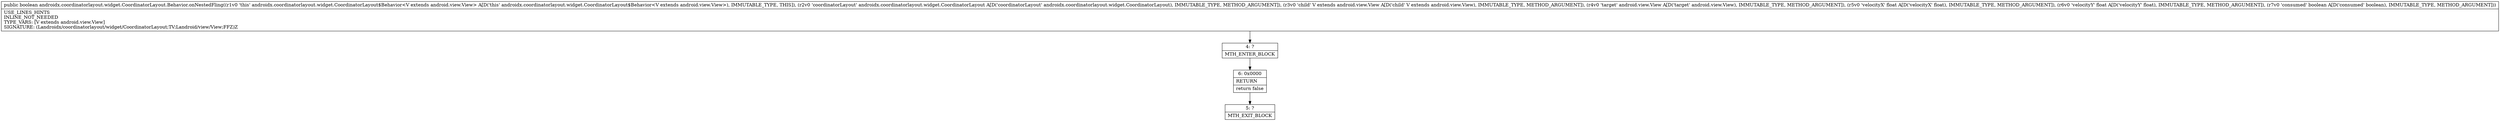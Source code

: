 digraph "CFG forandroidx.coordinatorlayout.widget.CoordinatorLayout.Behavior.onNestedFling(Landroidx\/coordinatorlayout\/widget\/CoordinatorLayout;Landroid\/view\/View;Landroid\/view\/View;FFZ)Z" {
Node_4 [shape=record,label="{4\:\ ?|MTH_ENTER_BLOCK\l}"];
Node_6 [shape=record,label="{6\:\ 0x0000|RETURN\l|return false\l}"];
Node_5 [shape=record,label="{5\:\ ?|MTH_EXIT_BLOCK\l}"];
MethodNode[shape=record,label="{public boolean androidx.coordinatorlayout.widget.CoordinatorLayout.Behavior.onNestedFling((r1v0 'this' androidx.coordinatorlayout.widget.CoordinatorLayout$Behavior\<V extends android.view.View\> A[D('this' androidx.coordinatorlayout.widget.CoordinatorLayout$Behavior\<V extends android.view.View\>), IMMUTABLE_TYPE, THIS]), (r2v0 'coordinatorLayout' androidx.coordinatorlayout.widget.CoordinatorLayout A[D('coordinatorLayout' androidx.coordinatorlayout.widget.CoordinatorLayout), IMMUTABLE_TYPE, METHOD_ARGUMENT]), (r3v0 'child' V extends android.view.View A[D('child' V extends android.view.View), IMMUTABLE_TYPE, METHOD_ARGUMENT]), (r4v0 'target' android.view.View A[D('target' android.view.View), IMMUTABLE_TYPE, METHOD_ARGUMENT]), (r5v0 'velocityX' float A[D('velocityX' float), IMMUTABLE_TYPE, METHOD_ARGUMENT]), (r6v0 'velocityY' float A[D('velocityY' float), IMMUTABLE_TYPE, METHOD_ARGUMENT]), (r7v0 'consumed' boolean A[D('consumed' boolean), IMMUTABLE_TYPE, METHOD_ARGUMENT]))  | USE_LINES_HINTS\lINLINE_NOT_NEEDED\lTYPE_VARS: [V extends android.view.View]\lSIGNATURE: (Landroidx\/coordinatorlayout\/widget\/CoordinatorLayout;TV;Landroid\/view\/View;FFZ)Z\l}"];
MethodNode -> Node_4;Node_4 -> Node_6;
Node_6 -> Node_5;
}

